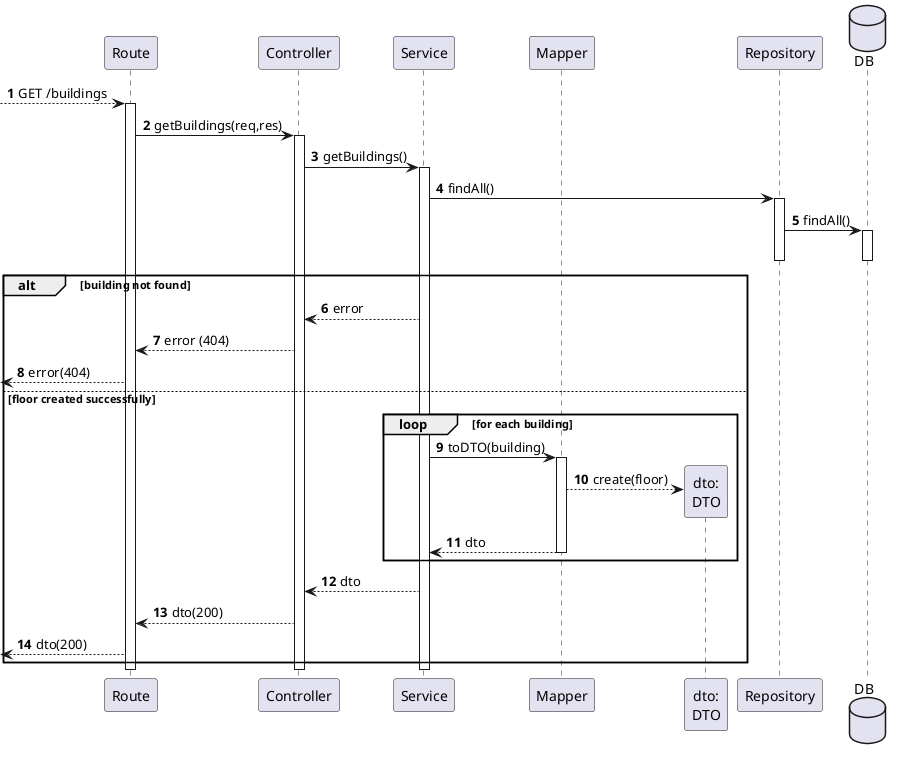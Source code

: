 @startuml
autonumber

participant "Route" as r
participant "Controller" as ctrl
participant "Service" as svc

participant "Mapper" as map
participant "dto:\nDTO" as dto

participant "Repository" as repo
database "DB" as db

[--> r: GET /buildings
    activate r
        r -> ctrl : getBuildings(req,res)
        activate ctrl
            ctrl -> svc : getBuildings()
            activate svc
                svc -> repo : findAll()
                activate repo
                    repo -> db : findAll()
                    activate db
                    deactivate db
                deactivate repo

                alt building not found
                    svc --> ctrl : error
                    ctrl --> r : error (404)
                    [<--r : error(404)
                else floor created successfully

                loop for each building
                    svc -> map : toDTO(building)
                    activate map
                        map --> dto** : create(floor)
                            map --> svc : dto
                    deactivate map
                end loop
                    svc --> ctrl : dto
                    ctrl --> r : dto(200)
                    [<-- r : dto(200)
                end
            deactivate svc
        deactivate ctrl
    deactivate r

@enduml
